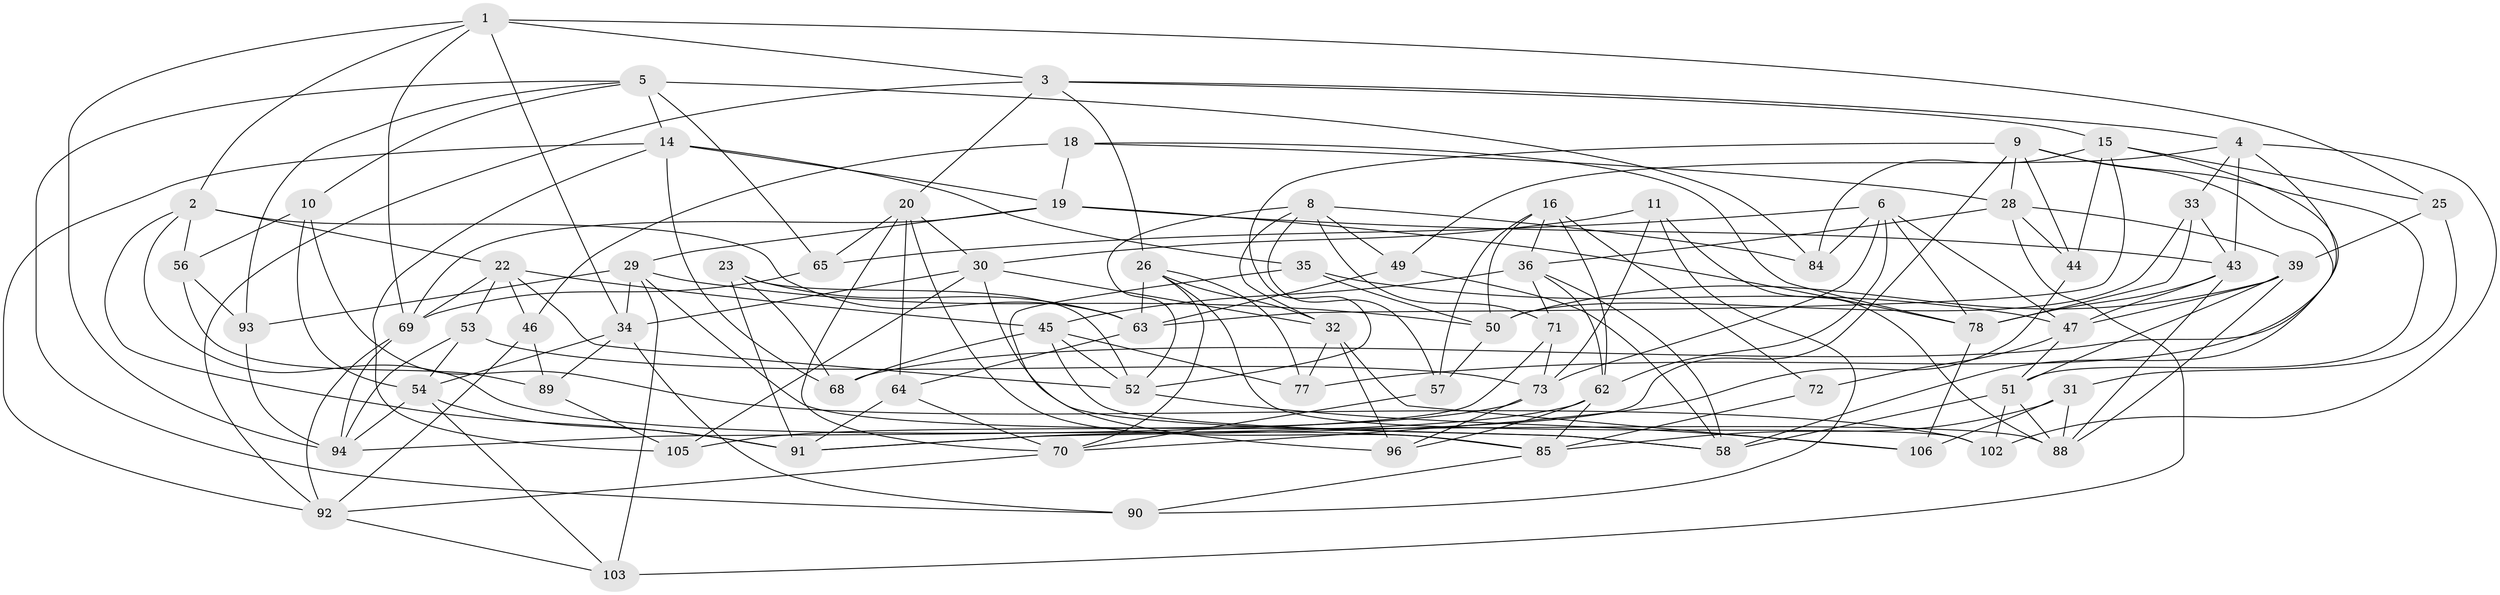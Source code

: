 // Generated by graph-tools (version 1.1) at 2025/52/02/27/25 19:52:30]
// undirected, 70 vertices, 180 edges
graph export_dot {
graph [start="1"]
  node [color=gray90,style=filled];
  1 [super="+12"];
  2 [super="+17"];
  3 [super="+76"];
  4 [super="+7"];
  5 [super="+38"];
  6 [super="+21"];
  8 [super="+66"];
  9 [super="+13"];
  10;
  11;
  14 [super="+24"];
  15 [super="+95"];
  16 [super="+27"];
  18;
  19 [super="+110"];
  20 [super="+67"];
  22 [super="+42"];
  23;
  25;
  26 [super="+109"];
  28 [super="+61"];
  29 [super="+40"];
  30 [super="+111"];
  31;
  32 [super="+41"];
  33;
  34 [super="+55"];
  35;
  36 [super="+37"];
  39 [super="+104"];
  43 [super="+59"];
  44;
  45 [super="+74"];
  46;
  47 [super="+48"];
  49;
  50 [super="+60"];
  51 [super="+100"];
  52 [super="+79"];
  53;
  54 [super="+107"];
  56;
  57;
  58 [super="+82"];
  62 [super="+83"];
  63 [super="+81"];
  64;
  65;
  68;
  69 [super="+101"];
  70 [super="+75"];
  71;
  72;
  73 [super="+80"];
  77;
  78 [super="+86"];
  84;
  85 [super="+87"];
  88 [super="+108"];
  89;
  90;
  91 [super="+99"];
  92 [super="+98"];
  93;
  94 [super="+97"];
  96;
  102;
  103;
  105;
  106;
  1 -- 25;
  1 -- 2;
  1 -- 69;
  1 -- 34;
  1 -- 3;
  1 -- 94;
  2 -- 56;
  2 -- 22;
  2 -- 91;
  2 -- 63;
  2 -- 85;
  3 -- 15;
  3 -- 4;
  3 -- 26;
  3 -- 92;
  3 -- 20;
  4 -- 68;
  4 -- 33;
  4 -- 49;
  4 -- 102;
  4 -- 43;
  5 -- 93;
  5 -- 10;
  5 -- 90;
  5 -- 65;
  5 -- 84;
  5 -- 14;
  6 -- 78;
  6 -- 84;
  6 -- 65;
  6 -- 73;
  6 -- 47;
  6 -- 62;
  8 -- 84;
  8 -- 32;
  8 -- 71;
  8 -- 49;
  8 -- 57;
  8 -- 52;
  9 -- 44;
  9 -- 91;
  9 -- 28;
  9 -- 58;
  9 -- 51;
  9 -- 52;
  10 -- 56;
  10 -- 54;
  10 -- 102;
  11 -- 90;
  11 -- 30;
  11 -- 88;
  11 -- 73;
  14 -- 35;
  14 -- 105;
  14 -- 19;
  14 -- 68;
  14 -- 92;
  15 -- 84;
  15 -- 25;
  15 -- 63;
  15 -- 44;
  15 -- 77;
  16 -- 57;
  16 -- 72 [weight=2];
  16 -- 36;
  16 -- 50;
  16 -- 62;
  18 -- 28;
  18 -- 19;
  18 -- 78;
  18 -- 46;
  19 -- 29;
  19 -- 43;
  19 -- 69;
  19 -- 78;
  20 -- 30;
  20 -- 65;
  20 -- 64;
  20 -- 85;
  20 -- 70;
  22 -- 46;
  22 -- 69;
  22 -- 45;
  22 -- 53;
  22 -- 52;
  23 -- 52;
  23 -- 68;
  23 -- 63;
  23 -- 91;
  25 -- 31;
  25 -- 39;
  26 -- 70;
  26 -- 32;
  26 -- 77;
  26 -- 102;
  26 -- 63;
  28 -- 44;
  28 -- 103;
  28 -- 39;
  28 -- 36;
  29 -- 93;
  29 -- 34;
  29 -- 88;
  29 -- 50;
  29 -- 103;
  30 -- 105;
  30 -- 32;
  30 -- 58;
  30 -- 34;
  31 -- 106;
  31 -- 88;
  31 -- 85;
  32 -- 106;
  32 -- 96;
  32 -- 77;
  33 -- 50;
  33 -- 78;
  33 -- 43;
  34 -- 54;
  34 -- 89;
  34 -- 90;
  35 -- 96;
  35 -- 47;
  35 -- 50;
  36 -- 71;
  36 -- 45;
  36 -- 58;
  36 -- 62;
  39 -- 47;
  39 -- 50;
  39 -- 88;
  39 -- 51;
  43 -- 88;
  43 -- 78;
  43 -- 47;
  44 -- 70;
  45 -- 77;
  45 -- 58;
  45 -- 52;
  45 -- 68;
  46 -- 89;
  46 -- 92;
  47 -- 72;
  47 -- 51;
  49 -- 63;
  49 -- 58;
  50 -- 57;
  51 -- 88;
  51 -- 58;
  51 -- 102;
  52 -- 106;
  53 -- 73;
  53 -- 94;
  53 -- 54;
  54 -- 91;
  54 -- 94;
  54 -- 103;
  56 -- 89;
  56 -- 93;
  57 -- 70;
  62 -- 96;
  62 -- 85;
  62 -- 91;
  63 -- 64;
  64 -- 70;
  64 -- 91;
  65 -- 69;
  69 -- 94;
  69 -- 92;
  70 -- 92;
  71 -- 73;
  71 -- 94;
  72 -- 85;
  73 -- 105;
  73 -- 96;
  78 -- 106;
  85 -- 90;
  89 -- 105;
  92 -- 103;
  93 -- 94;
}
